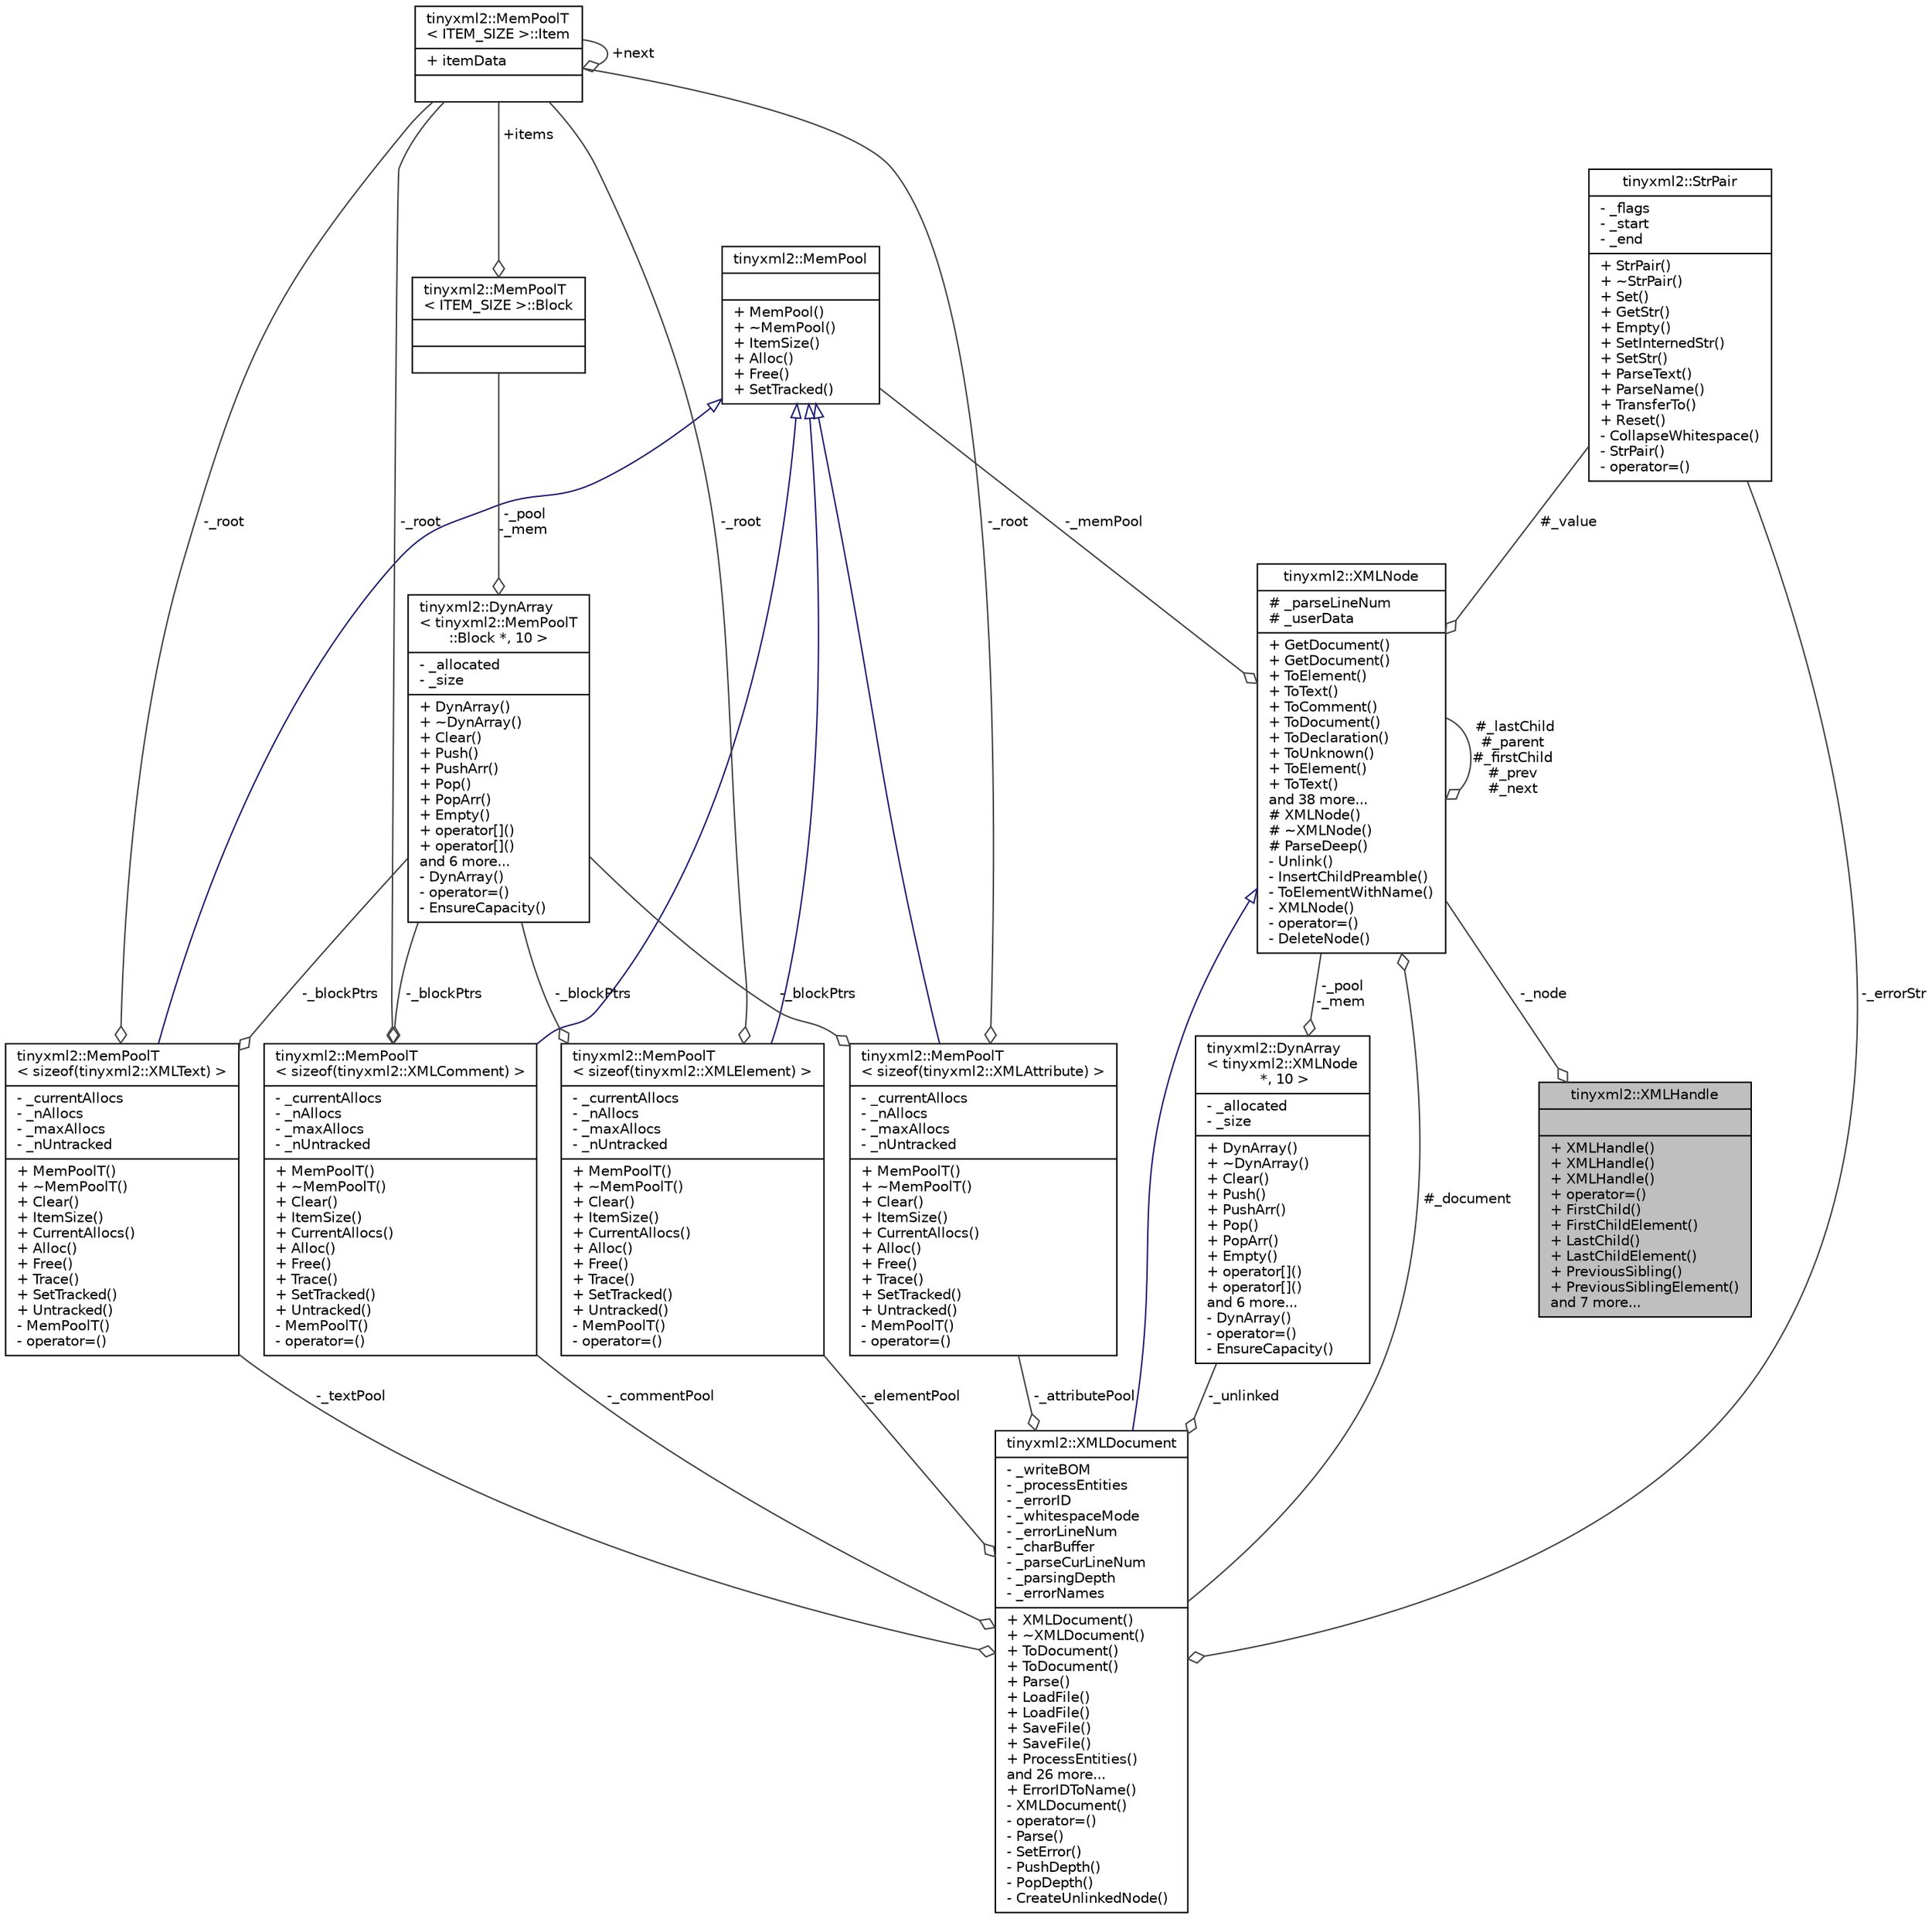 digraph "tinyxml2::XMLHandle"
{
 // LATEX_PDF_SIZE
  edge [fontname="Helvetica",fontsize="10",labelfontname="Helvetica",labelfontsize="10"];
  node [fontname="Helvetica",fontsize="10",shape=record];
  Node1 [label="{tinyxml2::XMLHandle\n||+ XMLHandle()\l+ XMLHandle()\l+ XMLHandle()\l+ operator=()\l+ FirstChild()\l+ FirstChildElement()\l+ LastChild()\l+ LastChildElement()\l+ PreviousSibling()\l+ PreviousSiblingElement()\land 7 more...\l}",height=0.2,width=0.4,color="black", fillcolor="grey75", style="filled", fontcolor="black",tooltip=" "];
  Node2 -> Node1 [color="grey25",fontsize="10",style="solid",label=" -_node" ,arrowhead="odiamond",fontname="Helvetica"];
  Node2 [label="{tinyxml2::XMLNode\n|# _parseLineNum\l# _userData\l|+ GetDocument()\l+ GetDocument()\l+ ToElement()\l+ ToText()\l+ ToComment()\l+ ToDocument()\l+ ToDeclaration()\l+ ToUnknown()\l+ ToElement()\l+ ToText()\land 38 more...\l# XMLNode()\l# ~XMLNode()\l# ParseDeep()\l- Unlink()\l- InsertChildPreamble()\l- ToElementWithName()\l- XMLNode()\l- operator=()\l- DeleteNode()\l}",height=0.2,width=0.4,color="black", fillcolor="white", style="filled",URL="$classtinyxml2_1_1_x_m_l_node.html",tooltip=" "];
  Node3 -> Node2 [color="grey25",fontsize="10",style="solid",label=" #_document" ,arrowhead="odiamond",fontname="Helvetica"];
  Node3 [label="{tinyxml2::XMLDocument\n|- _writeBOM\l- _processEntities\l- _errorID\l- _whitespaceMode\l- _errorLineNum\l- _charBuffer\l- _parseCurLineNum\l- _parsingDepth\l- _errorNames\l|+ XMLDocument()\l+ ~XMLDocument()\l+ ToDocument()\l+ ToDocument()\l+ Parse()\l+ LoadFile()\l+ LoadFile()\l+ SaveFile()\l+ SaveFile()\l+ ProcessEntities()\land 26 more...\l+ ErrorIDToName()\l- XMLDocument()\l- operator=()\l- Parse()\l- SetError()\l- PushDepth()\l- PopDepth()\l- CreateUnlinkedNode()\l}",height=0.2,width=0.4,color="black", fillcolor="white", style="filled",URL="$classtinyxml2_1_1_x_m_l_document.html",tooltip=" "];
  Node2 -> Node3 [dir="back",color="midnightblue",fontsize="10",style="solid",arrowtail="onormal",fontname="Helvetica"];
  Node4 -> Node3 [color="grey25",fontsize="10",style="solid",label=" -_textPool" ,arrowhead="odiamond",fontname="Helvetica"];
  Node4 [label="{tinyxml2::MemPoolT\l\< sizeof(tinyxml2::XMLText) \>\n|- _currentAllocs\l- _nAllocs\l- _maxAllocs\l- _nUntracked\l|+ MemPoolT()\l+ ~MemPoolT()\l+ Clear()\l+ ItemSize()\l+ CurrentAllocs()\l+ Alloc()\l+ Free()\l+ Trace()\l+ SetTracked()\l+ Untracked()\l- MemPoolT()\l- operator=()\l}",height=0.2,width=0.4,color="black", fillcolor="white", style="filled",URL="$classtinyxml2_1_1_mem_pool_t.html",tooltip=" "];
  Node5 -> Node4 [dir="back",color="midnightblue",fontsize="10",style="solid",arrowtail="onormal",fontname="Helvetica"];
  Node5 [label="{tinyxml2::MemPool\n||+ MemPool()\l+ ~MemPool()\l+ ItemSize()\l+ Alloc()\l+ Free()\l+ SetTracked()\l}",height=0.2,width=0.4,color="black", fillcolor="white", style="filled",URL="$classtinyxml2_1_1_mem_pool.html",tooltip=" "];
  Node6 -> Node4 [color="grey25",fontsize="10",style="solid",label=" -_blockPtrs" ,arrowhead="odiamond",fontname="Helvetica"];
  Node6 [label="{tinyxml2::DynArray\l\< tinyxml2::MemPoolT\l::Block *, 10 \>\n|- _allocated\l- _size\l|+ DynArray()\l+ ~DynArray()\l+ Clear()\l+ Push()\l+ PushArr()\l+ Pop()\l+ PopArr()\l+ Empty()\l+ operator[]()\l+ operator[]()\land 6 more...\l- DynArray()\l- operator=()\l- EnsureCapacity()\l}",height=0.2,width=0.4,color="black", fillcolor="white", style="filled",URL="$classtinyxml2_1_1_dyn_array.html",tooltip=" "];
  Node7 -> Node6 [color="grey25",fontsize="10",style="solid",label=" -_pool\n-_mem" ,arrowhead="odiamond",fontname="Helvetica"];
  Node7 [label="{tinyxml2::MemPoolT\l\< ITEM_SIZE \>::Block\n||}",height=0.2,width=0.4,color="black", fillcolor="white", style="filled",URL="$structtinyxml2_1_1_mem_pool_t_1_1_block.html",tooltip=" "];
  Node8 -> Node7 [color="grey25",fontsize="10",style="solid",label=" +items" ,arrowhead="odiamond",fontname="Helvetica"];
  Node8 [label="{tinyxml2::MemPoolT\l\< ITEM_SIZE \>::Item\n|+ itemData\l|}",height=0.2,width=0.4,color="black", fillcolor="white", style="filled",URL="$uniontinyxml2_1_1_mem_pool_t_1_1_item.html",tooltip=" "];
  Node8 -> Node8 [color="grey25",fontsize="10",style="solid",label=" +next" ,arrowhead="odiamond",fontname="Helvetica"];
  Node8 -> Node4 [color="grey25",fontsize="10",style="solid",label=" -_root" ,arrowhead="odiamond",fontname="Helvetica"];
  Node9 -> Node3 [color="grey25",fontsize="10",style="solid",label=" -_errorStr" ,arrowhead="odiamond",fontname="Helvetica"];
  Node9 [label="{tinyxml2::StrPair\n|- _flags\l- _start\l- _end\l|+ StrPair()\l+ ~StrPair()\l+ Set()\l+ GetStr()\l+ Empty()\l+ SetInternedStr()\l+ SetStr()\l+ ParseText()\l+ ParseName()\l+ TransferTo()\l+ Reset()\l- CollapseWhitespace()\l- StrPair()\l- operator=()\l}",height=0.2,width=0.4,color="black", fillcolor="white", style="filled",URL="$classtinyxml2_1_1_str_pair.html",tooltip=" "];
  Node10 -> Node3 [color="grey25",fontsize="10",style="solid",label=" -_commentPool" ,arrowhead="odiamond",fontname="Helvetica"];
  Node10 [label="{tinyxml2::MemPoolT\l\< sizeof(tinyxml2::XMLComment) \>\n|- _currentAllocs\l- _nAllocs\l- _maxAllocs\l- _nUntracked\l|+ MemPoolT()\l+ ~MemPoolT()\l+ Clear()\l+ ItemSize()\l+ CurrentAllocs()\l+ Alloc()\l+ Free()\l+ Trace()\l+ SetTracked()\l+ Untracked()\l- MemPoolT()\l- operator=()\l}",height=0.2,width=0.4,color="black", fillcolor="white", style="filled",URL="$classtinyxml2_1_1_mem_pool_t.html",tooltip=" "];
  Node5 -> Node10 [dir="back",color="midnightblue",fontsize="10",style="solid",arrowtail="onormal",fontname="Helvetica"];
  Node6 -> Node10 [color="grey25",fontsize="10",style="solid",label=" -_blockPtrs" ,arrowhead="odiamond",fontname="Helvetica"];
  Node8 -> Node10 [color="grey25",fontsize="10",style="solid",label=" -_root" ,arrowhead="odiamond",fontname="Helvetica"];
  Node11 -> Node3 [color="grey25",fontsize="10",style="solid",label=" -_unlinked" ,arrowhead="odiamond",fontname="Helvetica"];
  Node11 [label="{tinyxml2::DynArray\l\< tinyxml2::XMLNode\l *, 10 \>\n|- _allocated\l- _size\l|+ DynArray()\l+ ~DynArray()\l+ Clear()\l+ Push()\l+ PushArr()\l+ Pop()\l+ PopArr()\l+ Empty()\l+ operator[]()\l+ operator[]()\land 6 more...\l- DynArray()\l- operator=()\l- EnsureCapacity()\l}",height=0.2,width=0.4,color="black", fillcolor="white", style="filled",URL="$classtinyxml2_1_1_dyn_array.html",tooltip=" "];
  Node2 -> Node11 [color="grey25",fontsize="10",style="solid",label=" -_pool\n-_mem" ,arrowhead="odiamond",fontname="Helvetica"];
  Node12 -> Node3 [color="grey25",fontsize="10",style="solid",label=" -_elementPool" ,arrowhead="odiamond",fontname="Helvetica"];
  Node12 [label="{tinyxml2::MemPoolT\l\< sizeof(tinyxml2::XMLElement) \>\n|- _currentAllocs\l- _nAllocs\l- _maxAllocs\l- _nUntracked\l|+ MemPoolT()\l+ ~MemPoolT()\l+ Clear()\l+ ItemSize()\l+ CurrentAllocs()\l+ Alloc()\l+ Free()\l+ Trace()\l+ SetTracked()\l+ Untracked()\l- MemPoolT()\l- operator=()\l}",height=0.2,width=0.4,color="black", fillcolor="white", style="filled",URL="$classtinyxml2_1_1_mem_pool_t.html",tooltip=" "];
  Node5 -> Node12 [dir="back",color="midnightblue",fontsize="10",style="solid",arrowtail="onormal",fontname="Helvetica"];
  Node6 -> Node12 [color="grey25",fontsize="10",style="solid",label=" -_blockPtrs" ,arrowhead="odiamond",fontname="Helvetica"];
  Node8 -> Node12 [color="grey25",fontsize="10",style="solid",label=" -_root" ,arrowhead="odiamond",fontname="Helvetica"];
  Node13 -> Node3 [color="grey25",fontsize="10",style="solid",label=" -_attributePool" ,arrowhead="odiamond",fontname="Helvetica"];
  Node13 [label="{tinyxml2::MemPoolT\l\< sizeof(tinyxml2::XMLAttribute) \>\n|- _currentAllocs\l- _nAllocs\l- _maxAllocs\l- _nUntracked\l|+ MemPoolT()\l+ ~MemPoolT()\l+ Clear()\l+ ItemSize()\l+ CurrentAllocs()\l+ Alloc()\l+ Free()\l+ Trace()\l+ SetTracked()\l+ Untracked()\l- MemPoolT()\l- operator=()\l}",height=0.2,width=0.4,color="black", fillcolor="white", style="filled",URL="$classtinyxml2_1_1_mem_pool_t.html",tooltip=" "];
  Node5 -> Node13 [dir="back",color="midnightblue",fontsize="10",style="solid",arrowtail="onormal",fontname="Helvetica"];
  Node6 -> Node13 [color="grey25",fontsize="10",style="solid",label=" -_blockPtrs" ,arrowhead="odiamond",fontname="Helvetica"];
  Node8 -> Node13 [color="grey25",fontsize="10",style="solid",label=" -_root" ,arrowhead="odiamond",fontname="Helvetica"];
  Node9 -> Node2 [color="grey25",fontsize="10",style="solid",label=" #_value" ,arrowhead="odiamond",fontname="Helvetica"];
  Node5 -> Node2 [color="grey25",fontsize="10",style="solid",label=" -_memPool" ,arrowhead="odiamond",fontname="Helvetica"];
  Node2 -> Node2 [color="grey25",fontsize="10",style="solid",label=" #_lastChild\n#_parent\n#_firstChild\n#_prev\n#_next" ,arrowhead="odiamond",fontname="Helvetica"];
}
